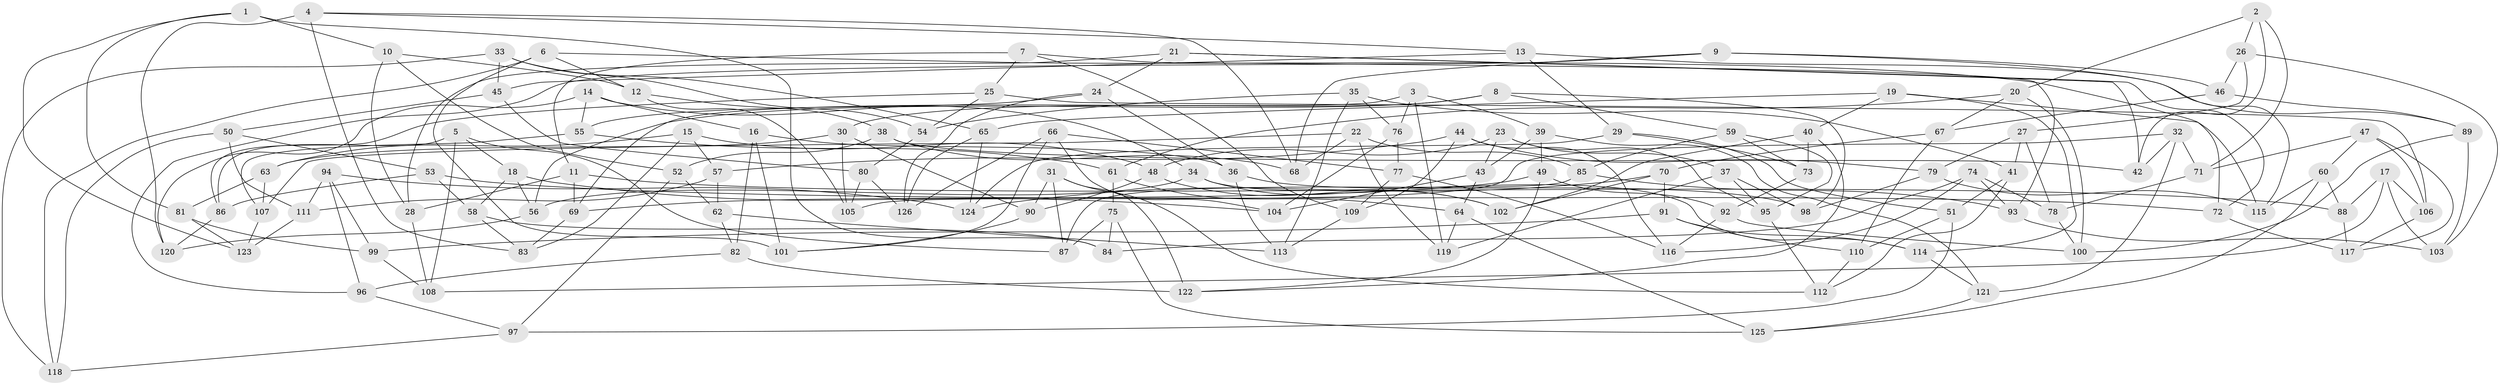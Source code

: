 // coarse degree distribution, {4: 0.36363636363636365, 6: 0.6103896103896104, 5: 0.025974025974025976}
// Generated by graph-tools (version 1.1) at 2025/24/03/03/25 07:24:30]
// undirected, 126 vertices, 252 edges
graph export_dot {
graph [start="1"]
  node [color=gray90,style=filled];
  1;
  2;
  3;
  4;
  5;
  6;
  7;
  8;
  9;
  10;
  11;
  12;
  13;
  14;
  15;
  16;
  17;
  18;
  19;
  20;
  21;
  22;
  23;
  24;
  25;
  26;
  27;
  28;
  29;
  30;
  31;
  32;
  33;
  34;
  35;
  36;
  37;
  38;
  39;
  40;
  41;
  42;
  43;
  44;
  45;
  46;
  47;
  48;
  49;
  50;
  51;
  52;
  53;
  54;
  55;
  56;
  57;
  58;
  59;
  60;
  61;
  62;
  63;
  64;
  65;
  66;
  67;
  68;
  69;
  70;
  71;
  72;
  73;
  74;
  75;
  76;
  77;
  78;
  79;
  80;
  81;
  82;
  83;
  84;
  85;
  86;
  87;
  88;
  89;
  90;
  91;
  92;
  93;
  94;
  95;
  96;
  97;
  98;
  99;
  100;
  101;
  102;
  103;
  104;
  105;
  106;
  107;
  108;
  109;
  110;
  111;
  112;
  113;
  114;
  115;
  116;
  117;
  118;
  119;
  120;
  121;
  122;
  123;
  124;
  125;
  126;
  1 -- 10;
  1 -- 123;
  1 -- 84;
  1 -- 81;
  2 -- 42;
  2 -- 20;
  2 -- 71;
  2 -- 26;
  3 -- 39;
  3 -- 119;
  3 -- 69;
  3 -- 76;
  4 -- 13;
  4 -- 68;
  4 -- 120;
  4 -- 83;
  5 -- 108;
  5 -- 87;
  5 -- 18;
  5 -- 86;
  6 -- 72;
  6 -- 12;
  6 -- 118;
  6 -- 101;
  7 -- 93;
  7 -- 11;
  7 -- 109;
  7 -- 25;
  8 -- 30;
  8 -- 98;
  8 -- 56;
  8 -- 59;
  9 -- 68;
  9 -- 46;
  9 -- 115;
  9 -- 96;
  10 -- 12;
  10 -- 28;
  10 -- 52;
  11 -- 88;
  11 -- 69;
  11 -- 28;
  12 -- 38;
  12 -- 105;
  13 -- 89;
  13 -- 29;
  13 -- 45;
  14 -- 16;
  14 -- 34;
  14 -- 55;
  14 -- 120;
  15 -- 48;
  15 -- 57;
  15 -- 63;
  15 -- 83;
  16 -- 101;
  16 -- 82;
  16 -- 36;
  17 -- 103;
  17 -- 106;
  17 -- 108;
  17 -- 88;
  18 -- 58;
  18 -- 104;
  18 -- 56;
  19 -- 114;
  19 -- 115;
  19 -- 40;
  19 -- 65;
  20 -- 67;
  20 -- 100;
  20 -- 61;
  21 -- 28;
  21 -- 24;
  21 -- 42;
  21 -- 72;
  22 -- 68;
  22 -- 85;
  22 -- 119;
  22 -- 107;
  23 -- 43;
  23 -- 37;
  23 -- 95;
  23 -- 48;
  24 -- 36;
  24 -- 55;
  24 -- 126;
  25 -- 86;
  25 -- 106;
  25 -- 54;
  26 -- 103;
  26 -- 46;
  26 -- 27;
  27 -- 41;
  27 -- 79;
  27 -- 78;
  28 -- 108;
  29 -- 73;
  29 -- 124;
  29 -- 51;
  30 -- 90;
  30 -- 63;
  30 -- 105;
  31 -- 112;
  31 -- 90;
  31 -- 87;
  31 -- 122;
  32 -- 105;
  32 -- 71;
  32 -- 42;
  32 -- 121;
  33 -- 54;
  33 -- 45;
  33 -- 118;
  33 -- 65;
  34 -- 114;
  34 -- 56;
  34 -- 102;
  35 -- 41;
  35 -- 54;
  35 -- 113;
  35 -- 76;
  36 -- 113;
  36 -- 98;
  37 -- 119;
  37 -- 95;
  37 -- 98;
  38 -- 42;
  38 -- 52;
  38 -- 68;
  39 -- 121;
  39 -- 49;
  39 -- 43;
  40 -- 102;
  40 -- 122;
  40 -- 73;
  41 -- 112;
  41 -- 51;
  43 -- 64;
  43 -- 104;
  44 -- 109;
  44 -- 79;
  44 -- 116;
  44 -- 57;
  45 -- 50;
  45 -- 80;
  46 -- 67;
  46 -- 89;
  47 -- 106;
  47 -- 117;
  47 -- 71;
  47 -- 60;
  48 -- 102;
  48 -- 90;
  49 -- 69;
  49 -- 92;
  49 -- 122;
  50 -- 118;
  50 -- 111;
  50 -- 53;
  51 -- 97;
  51 -- 110;
  52 -- 62;
  52 -- 97;
  53 -- 58;
  53 -- 72;
  53 -- 86;
  54 -- 80;
  55 -- 107;
  55 -- 61;
  56 -- 120;
  57 -- 111;
  57 -- 62;
  58 -- 83;
  58 -- 84;
  59 -- 73;
  59 -- 85;
  59 -- 95;
  60 -- 115;
  60 -- 125;
  60 -- 88;
  61 -- 64;
  61 -- 75;
  62 -- 113;
  62 -- 82;
  63 -- 107;
  63 -- 81;
  64 -- 119;
  64 -- 125;
  65 -- 126;
  65 -- 124;
  66 -- 104;
  66 -- 101;
  66 -- 77;
  66 -- 126;
  67 -- 110;
  67 -- 70;
  69 -- 83;
  70 -- 91;
  70 -- 102;
  70 -- 124;
  71 -- 78;
  72 -- 117;
  73 -- 92;
  74 -- 78;
  74 -- 116;
  74 -- 93;
  74 -- 84;
  75 -- 84;
  75 -- 125;
  75 -- 87;
  76 -- 104;
  76 -- 77;
  77 -- 109;
  77 -- 116;
  78 -- 100;
  79 -- 115;
  79 -- 98;
  80 -- 126;
  80 -- 105;
  81 -- 99;
  81 -- 123;
  82 -- 96;
  82 -- 122;
  85 -- 93;
  85 -- 87;
  86 -- 120;
  88 -- 117;
  89 -- 103;
  89 -- 100;
  90 -- 101;
  91 -- 99;
  91 -- 114;
  91 -- 110;
  92 -- 100;
  92 -- 116;
  93 -- 103;
  94 -- 111;
  94 -- 96;
  94 -- 99;
  94 -- 124;
  95 -- 112;
  96 -- 97;
  97 -- 118;
  99 -- 108;
  106 -- 117;
  107 -- 123;
  109 -- 113;
  110 -- 112;
  111 -- 123;
  114 -- 121;
  121 -- 125;
}
